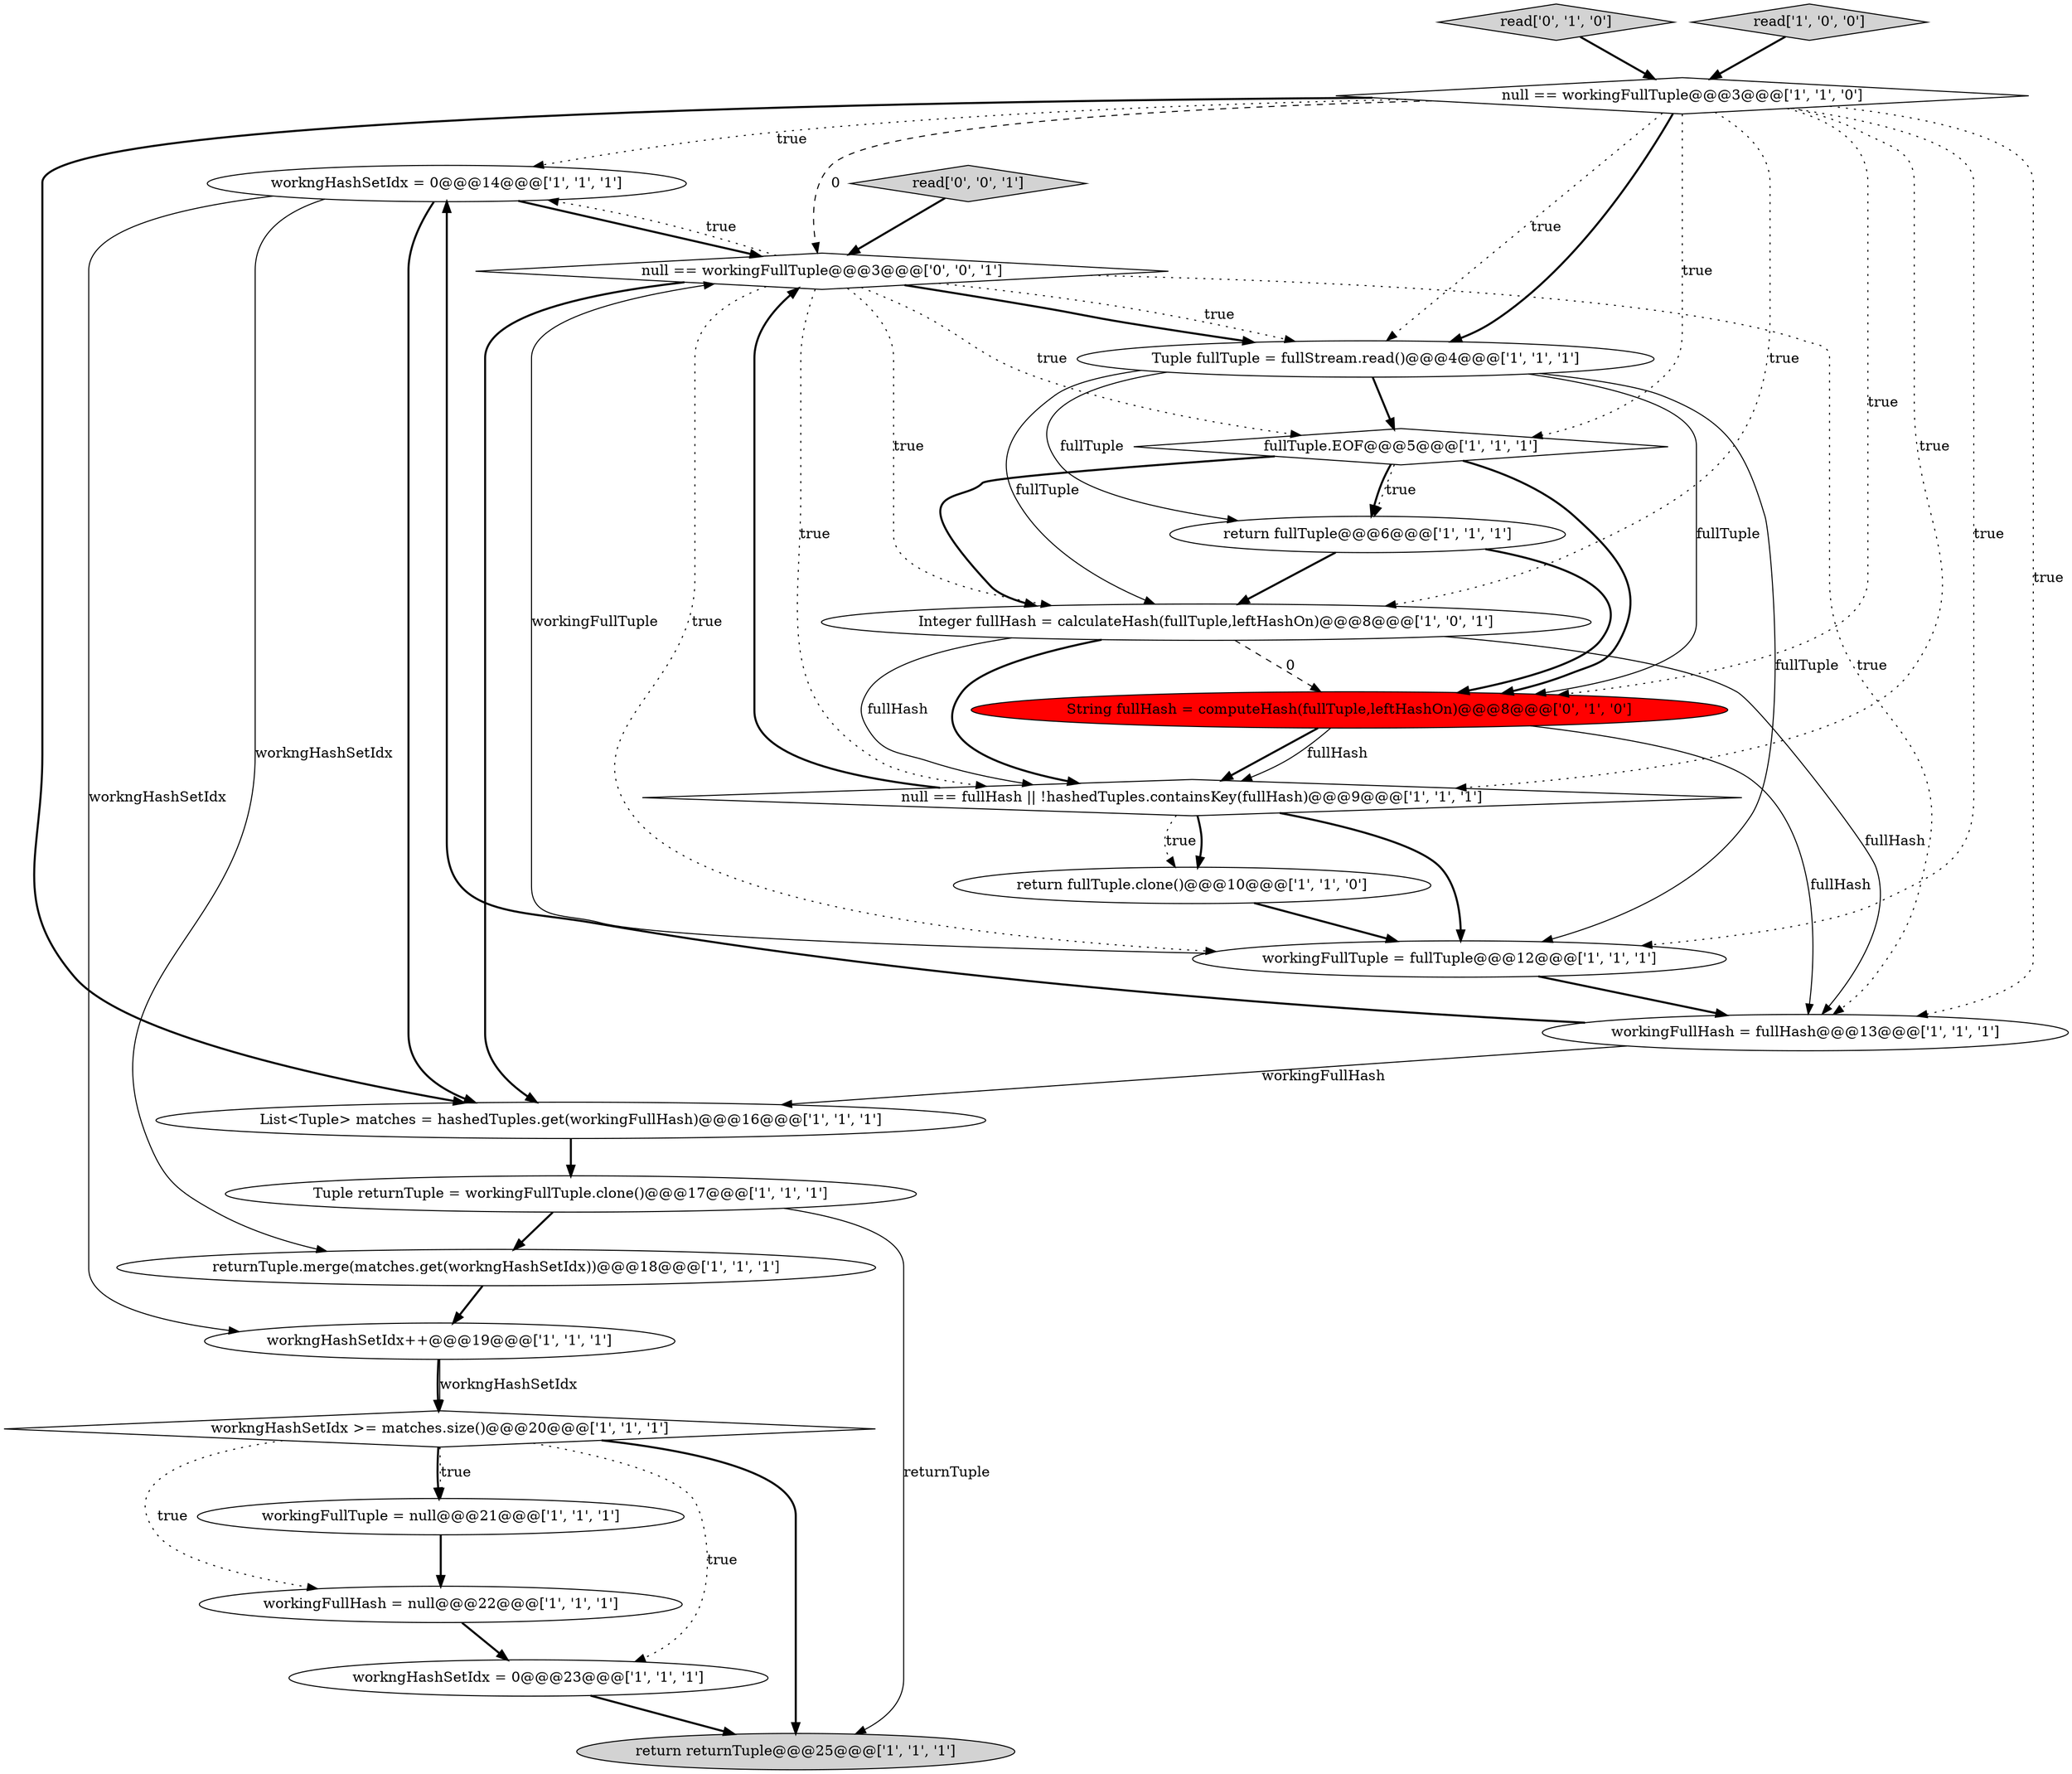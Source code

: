 digraph {
4 [style = filled, label = "workngHashSetIdx++@@@19@@@['1', '1', '1']", fillcolor = white, shape = ellipse image = "AAA0AAABBB1BBB"];
15 [style = filled, label = "return fullTuple@@@6@@@['1', '1', '1']", fillcolor = white, shape = ellipse image = "AAA0AAABBB1BBB"];
10 [style = filled, label = "workingFullHash = null@@@22@@@['1', '1', '1']", fillcolor = white, shape = ellipse image = "AAA0AAABBB1BBB"];
3 [style = filled, label = "return returnTuple@@@25@@@['1', '1', '1']", fillcolor = lightgray, shape = ellipse image = "AAA0AAABBB1BBB"];
22 [style = filled, label = "read['0', '0', '1']", fillcolor = lightgray, shape = diamond image = "AAA0AAABBB3BBB"];
8 [style = filled, label = "List<Tuple> matches = hashedTuples.get(workingFullHash)@@@16@@@['1', '1', '1']", fillcolor = white, shape = ellipse image = "AAA0AAABBB1BBB"];
12 [style = filled, label = "returnTuple.merge(matches.get(workngHashSetIdx))@@@18@@@['1', '1', '1']", fillcolor = white, shape = ellipse image = "AAA0AAABBB1BBB"];
2 [style = filled, label = "fullTuple.EOF@@@5@@@['1', '1', '1']", fillcolor = white, shape = diamond image = "AAA0AAABBB1BBB"];
16 [style = filled, label = "Tuple fullTuple = fullStream.read()@@@4@@@['1', '1', '1']", fillcolor = white, shape = ellipse image = "AAA0AAABBB1BBB"];
20 [style = filled, label = "String fullHash = computeHash(fullTuple,leftHashOn)@@@8@@@['0', '1', '0']", fillcolor = red, shape = ellipse image = "AAA1AAABBB2BBB"];
21 [style = filled, label = "read['0', '1', '0']", fillcolor = lightgray, shape = diamond image = "AAA0AAABBB2BBB"];
9 [style = filled, label = "null == fullHash || !hashedTuples.containsKey(fullHash)@@@9@@@['1', '1', '1']", fillcolor = white, shape = diamond image = "AAA0AAABBB1BBB"];
6 [style = filled, label = "Tuple returnTuple = workingFullTuple.clone()@@@17@@@['1', '1', '1']", fillcolor = white, shape = ellipse image = "AAA0AAABBB1BBB"];
11 [style = filled, label = "return fullTuple.clone()@@@10@@@['1', '1', '0']", fillcolor = white, shape = ellipse image = "AAA0AAABBB1BBB"];
13 [style = filled, label = "workngHashSetIdx = 0@@@23@@@['1', '1', '1']", fillcolor = white, shape = ellipse image = "AAA0AAABBB1BBB"];
0 [style = filled, label = "workingFullTuple = null@@@21@@@['1', '1', '1']", fillcolor = white, shape = ellipse image = "AAA0AAABBB1BBB"];
23 [style = filled, label = "null == workingFullTuple@@@3@@@['0', '0', '1']", fillcolor = white, shape = diamond image = "AAA0AAABBB3BBB"];
17 [style = filled, label = "workingFullTuple = fullTuple@@@12@@@['1', '1', '1']", fillcolor = white, shape = ellipse image = "AAA0AAABBB1BBB"];
7 [style = filled, label = "workingFullHash = fullHash@@@13@@@['1', '1', '1']", fillcolor = white, shape = ellipse image = "AAA0AAABBB1BBB"];
18 [style = filled, label = "workngHashSetIdx >= matches.size()@@@20@@@['1', '1', '1']", fillcolor = white, shape = diamond image = "AAA0AAABBB1BBB"];
1 [style = filled, label = "workngHashSetIdx = 0@@@14@@@['1', '1', '1']", fillcolor = white, shape = ellipse image = "AAA0AAABBB1BBB"];
5 [style = filled, label = "read['1', '0', '0']", fillcolor = lightgray, shape = diamond image = "AAA0AAABBB1BBB"];
14 [style = filled, label = "Integer fullHash = calculateHash(fullTuple,leftHashOn)@@@8@@@['1', '0', '1']", fillcolor = white, shape = ellipse image = "AAA0AAABBB1BBB"];
19 [style = filled, label = "null == workingFullTuple@@@3@@@['1', '1', '0']", fillcolor = white, shape = diamond image = "AAA0AAABBB1BBB"];
23->16 [style = dotted, label="true"];
4->18 [style = solid, label="workngHashSetIdx"];
19->1 [style = dotted, label="true"];
19->14 [style = dotted, label="true"];
18->3 [style = bold, label=""];
23->16 [style = bold, label=""];
2->20 [style = bold, label=""];
7->1 [style = bold, label=""];
1->8 [style = bold, label=""];
9->11 [style = bold, label=""];
15->14 [style = bold, label=""];
21->19 [style = bold, label=""];
20->9 [style = bold, label=""];
19->17 [style = dotted, label="true"];
19->2 [style = dotted, label="true"];
1->12 [style = solid, label="workngHashSetIdx"];
19->20 [style = dotted, label="true"];
9->11 [style = dotted, label="true"];
14->9 [style = solid, label="fullHash"];
16->17 [style = solid, label="fullTuple"];
2->15 [style = dotted, label="true"];
14->20 [style = dashed, label="0"];
9->17 [style = bold, label=""];
8->6 [style = bold, label=""];
4->18 [style = bold, label=""];
19->7 [style = dotted, label="true"];
23->7 [style = dotted, label="true"];
16->2 [style = bold, label=""];
23->8 [style = bold, label=""];
16->14 [style = solid, label="fullTuple"];
22->23 [style = bold, label=""];
23->2 [style = dotted, label="true"];
20->9 [style = solid, label="fullHash"];
23->9 [style = dotted, label="true"];
19->8 [style = bold, label=""];
1->23 [style = bold, label=""];
1->4 [style = solid, label="workngHashSetIdx"];
16->15 [style = solid, label="fullTuple"];
19->16 [style = bold, label=""];
18->10 [style = dotted, label="true"];
17->7 [style = bold, label=""];
5->19 [style = bold, label=""];
9->23 [style = bold, label=""];
20->7 [style = solid, label="fullHash"];
23->14 [style = dotted, label="true"];
0->10 [style = bold, label=""];
23->1 [style = dotted, label="true"];
19->23 [style = dashed, label="0"];
13->3 [style = bold, label=""];
12->4 [style = bold, label=""];
10->13 [style = bold, label=""];
7->8 [style = solid, label="workingFullHash"];
15->20 [style = bold, label=""];
2->14 [style = bold, label=""];
19->9 [style = dotted, label="true"];
2->15 [style = bold, label=""];
19->16 [style = dotted, label="true"];
17->23 [style = solid, label="workingFullTuple"];
18->0 [style = dotted, label="true"];
11->17 [style = bold, label=""];
14->9 [style = bold, label=""];
6->3 [style = solid, label="returnTuple"];
16->20 [style = solid, label="fullTuple"];
14->7 [style = solid, label="fullHash"];
23->17 [style = dotted, label="true"];
18->0 [style = bold, label=""];
18->13 [style = dotted, label="true"];
6->12 [style = bold, label=""];
}
